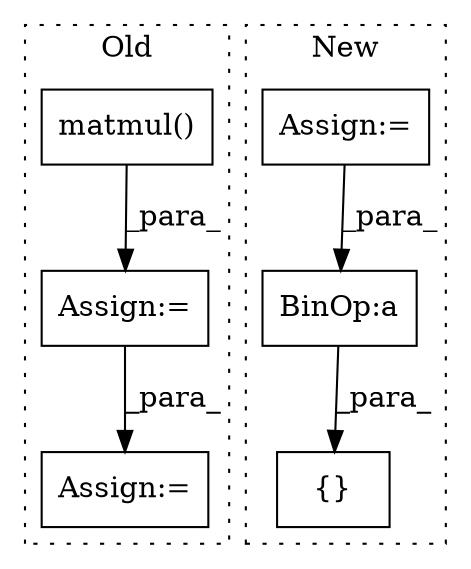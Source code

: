 digraph G {
subgraph cluster0 {
1 [label="matmul()" a="75" s="5524,5546" l="10,1" shape="box"];
4 [label="Assign:=" a="68" s="5610" l="3" shape="box"];
5 [label="Assign:=" a="68" s="5521" l="3" shape="box"];
label = "Old";
style="dotted";
}
subgraph cluster1 {
2 [label="{}" a="59" s="5307,5330" l="1,0" shape="box"];
3 [label="BinOp:a" a="82" s="5176" l="3" shape="box"];
6 [label="Assign:=" a="68" s="5058" l="3" shape="box"];
label = "New";
style="dotted";
}
1 -> 5 [label="_para_"];
3 -> 2 [label="_para_"];
5 -> 4 [label="_para_"];
6 -> 3 [label="_para_"];
}